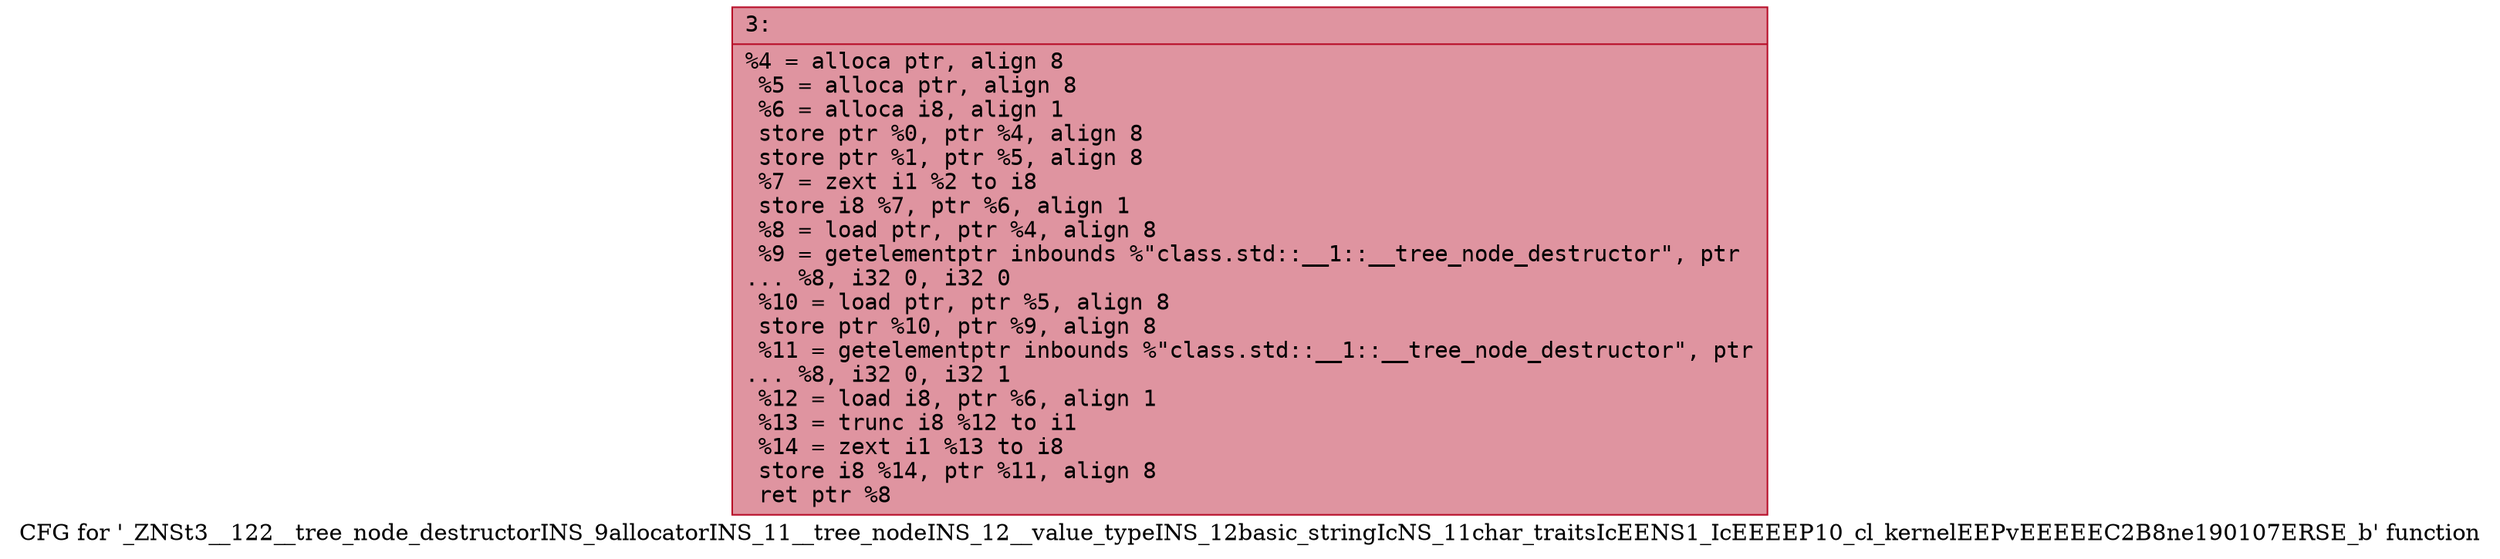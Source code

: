 digraph "CFG for '_ZNSt3__122__tree_node_destructorINS_9allocatorINS_11__tree_nodeINS_12__value_typeINS_12basic_stringIcNS_11char_traitsIcEENS1_IcEEEEP10_cl_kernelEEPvEEEEEC2B8ne190107ERSE_b' function" {
	label="CFG for '_ZNSt3__122__tree_node_destructorINS_9allocatorINS_11__tree_nodeINS_12__value_typeINS_12basic_stringIcNS_11char_traitsIcEENS1_IcEEEEP10_cl_kernelEEPvEEEEEC2B8ne190107ERSE_b' function";

	Node0x60000139e2b0 [shape=record,color="#b70d28ff", style=filled, fillcolor="#b70d2870" fontname="Courier",label="{3:\l|  %4 = alloca ptr, align 8\l  %5 = alloca ptr, align 8\l  %6 = alloca i8, align 1\l  store ptr %0, ptr %4, align 8\l  store ptr %1, ptr %5, align 8\l  %7 = zext i1 %2 to i8\l  store i8 %7, ptr %6, align 1\l  %8 = load ptr, ptr %4, align 8\l  %9 = getelementptr inbounds %\"class.std::__1::__tree_node_destructor\", ptr\l... %8, i32 0, i32 0\l  %10 = load ptr, ptr %5, align 8\l  store ptr %10, ptr %9, align 8\l  %11 = getelementptr inbounds %\"class.std::__1::__tree_node_destructor\", ptr\l... %8, i32 0, i32 1\l  %12 = load i8, ptr %6, align 1\l  %13 = trunc i8 %12 to i1\l  %14 = zext i1 %13 to i8\l  store i8 %14, ptr %11, align 8\l  ret ptr %8\l}"];
}
